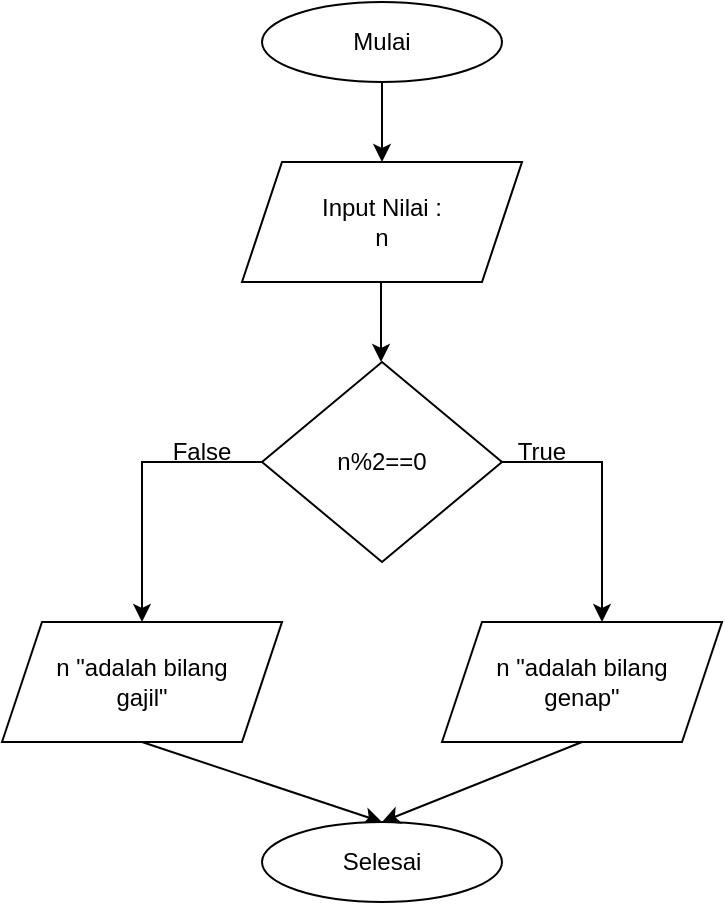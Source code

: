 <mxfile version="22.0.5" type="github">
  <diagram name="Page-1" id="sWdcBspatbYcqdsEAKd2">
    <mxGraphModel dx="1811" dy="718" grid="1" gridSize="10" guides="1" tooltips="1" connect="1" arrows="1" fold="1" page="1" pageScale="1" pageWidth="850" pageHeight="1100" math="0" shadow="0">
      <root>
        <mxCell id="0" />
        <mxCell id="1" parent="0" />
        <mxCell id="tbjp0kV1gyFgo_QgO5f--1" value="Mulai" style="ellipse;whiteSpace=wrap;html=1;" vertex="1" parent="1">
          <mxGeometry x="300" y="50" width="120" height="40" as="geometry" />
        </mxCell>
        <mxCell id="tbjp0kV1gyFgo_QgO5f--6" value="" style="endArrow=classic;html=1;rounded=0;" edge="1" parent="1" target="tbjp0kV1gyFgo_QgO5f--7">
          <mxGeometry width="50" height="50" relative="1" as="geometry">
            <mxPoint x="360" y="90" as="sourcePoint" />
            <mxPoint x="360" y="130" as="targetPoint" />
          </mxGeometry>
        </mxCell>
        <mxCell id="tbjp0kV1gyFgo_QgO5f--7" value="Input Nilai&amp;nbsp;:&lt;br&gt;n" style="shape=parallelogram;perimeter=parallelogramPerimeter;whiteSpace=wrap;html=1;fixedSize=1;" vertex="1" parent="1">
          <mxGeometry x="290" y="130" width="140" height="60" as="geometry" />
        </mxCell>
        <mxCell id="tbjp0kV1gyFgo_QgO5f--9" value="" style="endArrow=classic;html=1;rounded=0;" edge="1" parent="1">
          <mxGeometry width="50" height="50" relative="1" as="geometry">
            <mxPoint x="359.5" y="190" as="sourcePoint" />
            <mxPoint x="359.5" y="230" as="targetPoint" />
          </mxGeometry>
        </mxCell>
        <mxCell id="tbjp0kV1gyFgo_QgO5f--10" value="n%2==0" style="rhombus;whiteSpace=wrap;html=1;" vertex="1" parent="1">
          <mxGeometry x="300" y="230" width="120" height="100" as="geometry" />
        </mxCell>
        <mxCell id="tbjp0kV1gyFgo_QgO5f--11" value="" style="endArrow=classic;html=1;rounded=0;" edge="1" parent="1">
          <mxGeometry width="50" height="50" relative="1" as="geometry">
            <mxPoint x="300" y="280" as="sourcePoint" />
            <mxPoint x="240" y="360" as="targetPoint" />
            <Array as="points">
              <mxPoint x="240" y="280" />
            </Array>
          </mxGeometry>
        </mxCell>
        <mxCell id="tbjp0kV1gyFgo_QgO5f--12" value="" style="endArrow=classic;html=1;rounded=0;" edge="1" parent="1" source="tbjp0kV1gyFgo_QgO5f--10">
          <mxGeometry width="50" height="50" relative="1" as="geometry">
            <mxPoint x="530" y="280" as="sourcePoint" />
            <mxPoint x="470" y="360" as="targetPoint" />
            <Array as="points">
              <mxPoint x="470" y="280" />
            </Array>
          </mxGeometry>
        </mxCell>
        <mxCell id="tbjp0kV1gyFgo_QgO5f--13" value="n &quot;adalah bilang &lt;br&gt;gajil&quot;" style="shape=parallelogram;perimeter=parallelogramPerimeter;whiteSpace=wrap;html=1;fixedSize=1;" vertex="1" parent="1">
          <mxGeometry x="170" y="360" width="140" height="60" as="geometry" />
        </mxCell>
        <mxCell id="tbjp0kV1gyFgo_QgO5f--14" value="n &quot;adalah bilang &lt;br&gt;genap&quot;" style="shape=parallelogram;perimeter=parallelogramPerimeter;whiteSpace=wrap;html=1;fixedSize=1;" vertex="1" parent="1">
          <mxGeometry x="390" y="360" width="140" height="60" as="geometry" />
        </mxCell>
        <mxCell id="tbjp0kV1gyFgo_QgO5f--15" value="" style="endArrow=classic;html=1;rounded=0;entryX=0.5;entryY=0;entryDx=0;entryDy=0;" edge="1" parent="1" target="tbjp0kV1gyFgo_QgO5f--19">
          <mxGeometry width="50" height="50" relative="1" as="geometry">
            <mxPoint x="240" y="420" as="sourcePoint" />
            <mxPoint x="354.143" y="484.205" as="targetPoint" />
          </mxGeometry>
        </mxCell>
        <mxCell id="tbjp0kV1gyFgo_QgO5f--19" value="Selesai" style="ellipse;whiteSpace=wrap;html=1;" vertex="1" parent="1">
          <mxGeometry x="300" y="460" width="120" height="40" as="geometry" />
        </mxCell>
        <mxCell id="tbjp0kV1gyFgo_QgO5f--20" value="" style="endArrow=classic;html=1;rounded=0;entryX=0.5;entryY=0;entryDx=0;entryDy=0;exitX=0.5;exitY=1;exitDx=0;exitDy=0;" edge="1" parent="1" source="tbjp0kV1gyFgo_QgO5f--14" target="tbjp0kV1gyFgo_QgO5f--19">
          <mxGeometry width="50" height="50" relative="1" as="geometry">
            <mxPoint x="250" y="430" as="sourcePoint" />
            <mxPoint x="370" y="470" as="targetPoint" />
          </mxGeometry>
        </mxCell>
        <mxCell id="tbjp0kV1gyFgo_QgO5f--21" value="True" style="text;html=1;strokeColor=none;fillColor=none;align=center;verticalAlign=middle;whiteSpace=wrap;rounded=0;" vertex="1" parent="1">
          <mxGeometry x="410" y="260" width="60" height="30" as="geometry" />
        </mxCell>
        <mxCell id="tbjp0kV1gyFgo_QgO5f--22" value="False" style="text;html=1;strokeColor=none;fillColor=none;align=center;verticalAlign=middle;whiteSpace=wrap;rounded=0;" vertex="1" parent="1">
          <mxGeometry x="240" y="260" width="60" height="30" as="geometry" />
        </mxCell>
      </root>
    </mxGraphModel>
  </diagram>
</mxfile>
